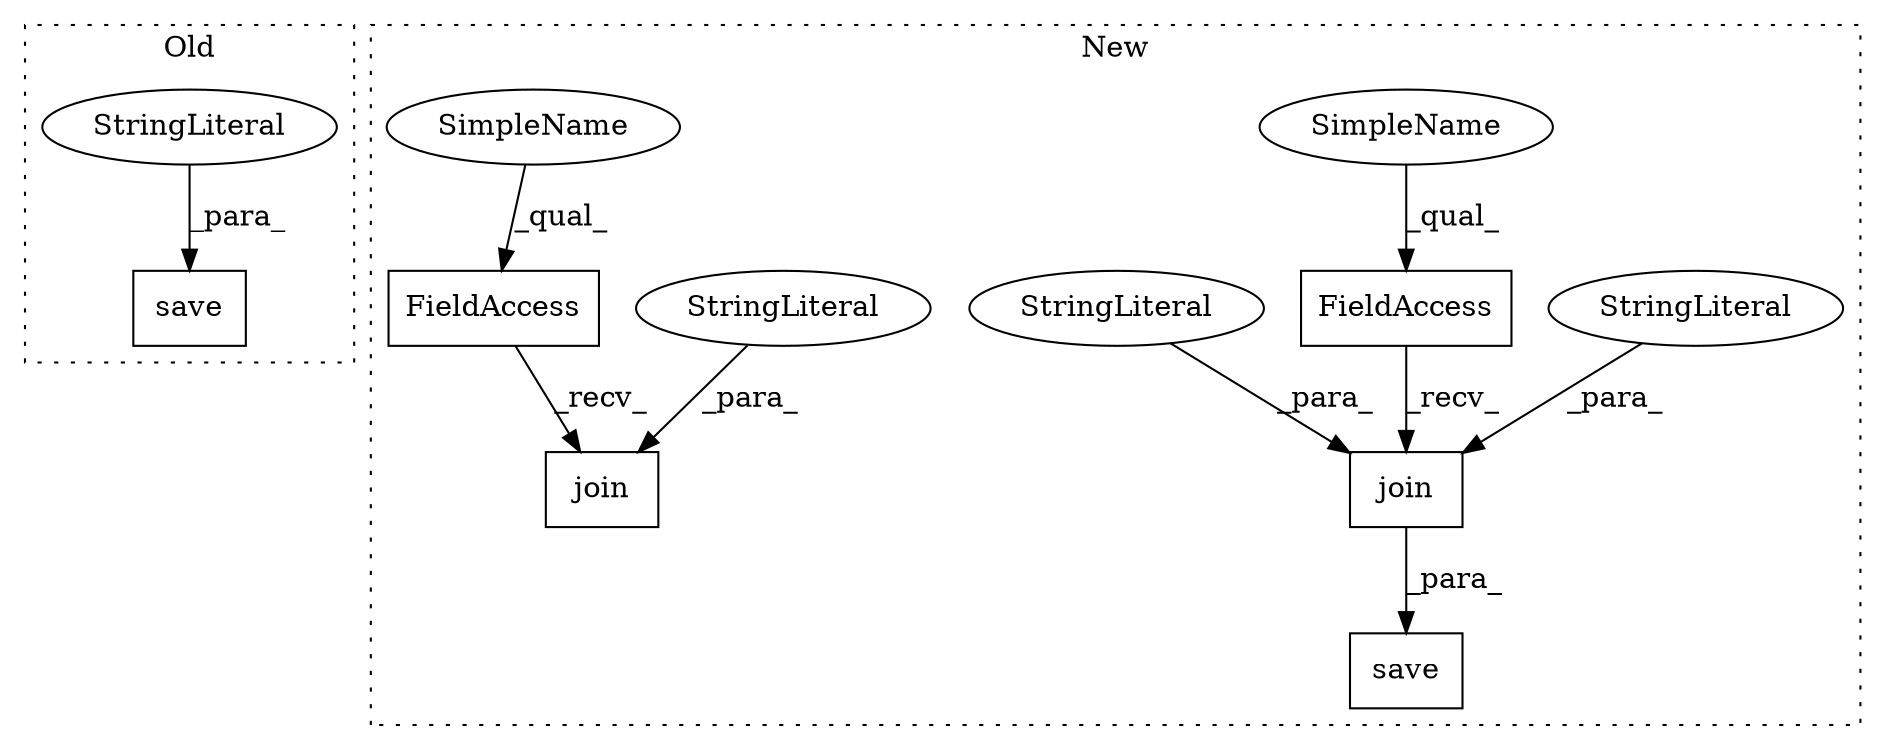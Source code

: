 digraph G {
subgraph cluster0 {
1 [label="save" a="32" s="1860,1891" l="5,1" shape="box"];
7 [label="StringLiteral" a="45" s="1865" l="22" shape="ellipse"];
label = "Old";
style="dotted";
}
subgraph cluster1 {
2 [label="join" a="32" s="1754,1852" l="5,1" shape="box"];
3 [label="FieldAccess" a="22" s="1746" l="7" shape="box"];
4 [label="StringLiteral" a="45" s="1829" l="23" shape="ellipse"];
5 [label="save" a="32" s="1741,1857" l="5,1" shape="box"];
6 [label="StringLiteral" a="45" s="1802" l="26" shape="ellipse"];
8 [label="FieldAccess" a="22" s="2126" l="7" shape="box"];
9 [label="join" a="32" s="2134,2228" l="5,1" shape="box"];
10 [label="StringLiteral" a="45" s="2182" l="46" shape="ellipse"];
11 [label="SimpleName" a="42" s="2126" l="2" shape="ellipse"];
12 [label="SimpleName" a="42" s="1746" l="2" shape="ellipse"];
label = "New";
style="dotted";
}
2 -> 5 [label="_para_"];
3 -> 2 [label="_recv_"];
4 -> 2 [label="_para_"];
6 -> 2 [label="_para_"];
7 -> 1 [label="_para_"];
8 -> 9 [label="_recv_"];
10 -> 9 [label="_para_"];
11 -> 8 [label="_qual_"];
12 -> 3 [label="_qual_"];
}